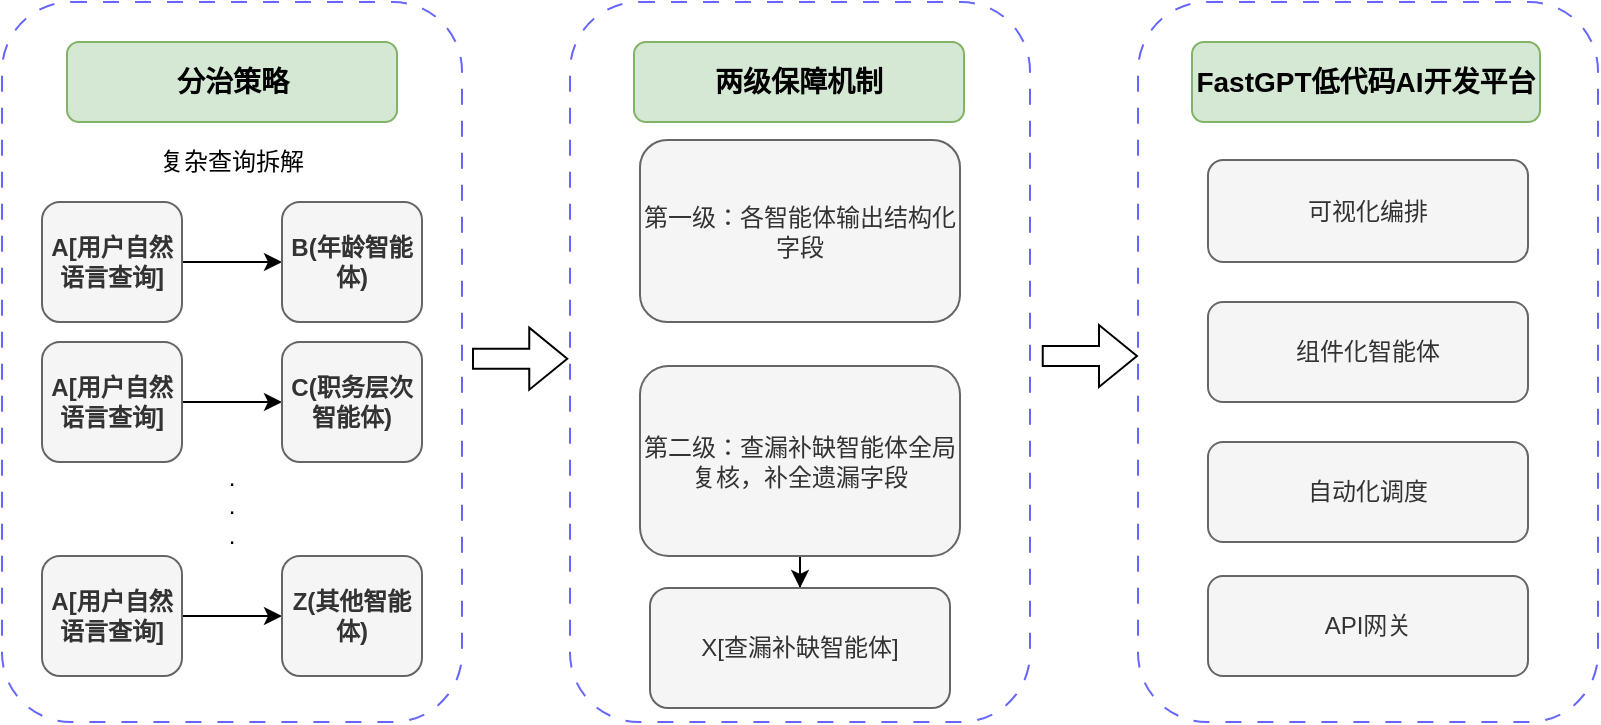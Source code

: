 <mxfile version="27.1.4">
  <diagram name="第 1 页" id="09STBuvrKxEiNlCJ8EvK">
    <mxGraphModel dx="1048" dy="537" grid="1" gridSize="10" guides="1" tooltips="1" connect="1" arrows="1" fold="1" page="1" pageScale="1" pageWidth="827" pageHeight="1169" math="0" shadow="0">
      <root>
        <mxCell id="0" />
        <mxCell id="1" parent="0" />
        <mxCell id="aTH7eMplYvIqbtC05RKQ-2" value="&lt;div&gt;复杂查询拆解&lt;/div&gt;&lt;div&gt;&lt;br&gt;&lt;/div&gt;&lt;div&gt;&lt;br&gt;&lt;/div&gt;&lt;div&gt;&lt;br&gt;&lt;/div&gt;&lt;div&gt;&lt;br&gt;&lt;/div&gt;&lt;div&gt;&lt;br&gt;&lt;/div&gt;&lt;div&gt;&lt;br&gt;&lt;/div&gt;&lt;div&gt;&lt;br&gt;&lt;/div&gt;&lt;div&gt;&lt;br&gt;&lt;/div&gt;&lt;div&gt;&lt;br&gt;&lt;/div&gt;&lt;div&gt;&lt;br&gt;&lt;/div&gt;&lt;div&gt;.&lt;/div&gt;&lt;div&gt;.&lt;/div&gt;&lt;div&gt;.&lt;/div&gt;&lt;div&gt;&lt;br&gt;&lt;/div&gt;" style="rounded=1;whiteSpace=wrap;html=1;fillColor=none;strokeColor=#6666FF;dashed=1;dashPattern=8 8;" parent="1" vertex="1">
          <mxGeometry x="18" y="70" width="230" height="360" as="geometry" />
        </mxCell>
        <mxCell id="aTH7eMplYvIqbtC05RKQ-5" value="" style="edgeStyle=orthogonalEdgeStyle;rounded=0;orthogonalLoop=1;jettySize=auto;html=1;" parent="1" source="aTH7eMplYvIqbtC05RKQ-3" target="aTH7eMplYvIqbtC05RKQ-4" edge="1">
          <mxGeometry relative="1" as="geometry" />
        </mxCell>
        <mxCell id="aTH7eMplYvIqbtC05RKQ-3" value="&lt;b&gt;A[用户自然语言查询]&lt;/b&gt;" style="rounded=1;whiteSpace=wrap;html=1;fillColor=#f5f5f5;strokeColor=#666666;fontColor=#333333;" parent="1" vertex="1">
          <mxGeometry x="38" y="170" width="70" height="60" as="geometry" />
        </mxCell>
        <mxCell id="aTH7eMplYvIqbtC05RKQ-4" value="&lt;b&gt;B(年龄智能体)&lt;/b&gt;" style="whiteSpace=wrap;html=1;rounded=1;fillColor=#f5f5f5;strokeColor=#666666;fontColor=#333333;" parent="1" vertex="1">
          <mxGeometry x="158" y="170" width="70" height="60" as="geometry" />
        </mxCell>
        <mxCell id="aTH7eMplYvIqbtC05RKQ-8" value="" style="edgeStyle=orthogonalEdgeStyle;rounded=0;orthogonalLoop=1;jettySize=auto;html=1;" parent="1" source="aTH7eMplYvIqbtC05RKQ-6" target="aTH7eMplYvIqbtC05RKQ-7" edge="1">
          <mxGeometry relative="1" as="geometry" />
        </mxCell>
        <mxCell id="aTH7eMplYvIqbtC05RKQ-6" value="&lt;b&gt;A[用户自然语言查询]&lt;/b&gt;" style="rounded=1;whiteSpace=wrap;html=1;fillColor=#f5f5f5;strokeColor=#666666;fontColor=#333333;" parent="1" vertex="1">
          <mxGeometry x="38" y="240" width="70" height="60" as="geometry" />
        </mxCell>
        <mxCell id="aTH7eMplYvIqbtC05RKQ-7" value="&lt;b&gt;C(职务层次智能体)&lt;/b&gt;" style="whiteSpace=wrap;html=1;rounded=1;fillColor=#f5f5f5;strokeColor=#666666;fontColor=#333333;" parent="1" vertex="1">
          <mxGeometry x="158" y="240" width="70" height="60" as="geometry" />
        </mxCell>
        <mxCell id="aTH7eMplYvIqbtC05RKQ-11" value="" style="edgeStyle=orthogonalEdgeStyle;rounded=0;orthogonalLoop=1;jettySize=auto;html=1;" parent="1" source="aTH7eMplYvIqbtC05RKQ-9" target="aTH7eMplYvIqbtC05RKQ-10" edge="1">
          <mxGeometry relative="1" as="geometry" />
        </mxCell>
        <mxCell id="aTH7eMplYvIqbtC05RKQ-9" value="&lt;b&gt;A[用户自然语言查询]&lt;/b&gt;" style="rounded=1;whiteSpace=wrap;html=1;fillColor=#f5f5f5;strokeColor=#666666;fontColor=#333333;" parent="1" vertex="1">
          <mxGeometry x="38" y="347" width="70" height="60" as="geometry" />
        </mxCell>
        <mxCell id="aTH7eMplYvIqbtC05RKQ-10" value="&lt;b&gt;Z(其他智能体)&lt;/b&gt;" style="whiteSpace=wrap;html=1;rounded=1;fillColor=#f5f5f5;strokeColor=#666666;fontColor=#333333;" parent="1" vertex="1">
          <mxGeometry x="158" y="347" width="70" height="60" as="geometry" />
        </mxCell>
        <mxCell id="aTH7eMplYvIqbtC05RKQ-13" value="&lt;b&gt;&lt;font style=&quot;font-size: 14px;&quot;&gt;分治策略&lt;/font&gt;&lt;/b&gt;" style="rounded=1;whiteSpace=wrap;html=1;fillColor=#d5e8d4;strokeColor=#82b366;" parent="1" vertex="1">
          <mxGeometry x="50.5" y="90" width="165" height="40" as="geometry" />
        </mxCell>
        <mxCell id="aTH7eMplYvIqbtC05RKQ-14" value="" style="rounded=1;whiteSpace=wrap;html=1;fillColor=none;strokeColor=#6666FF;dashed=1;dashPattern=8 8;" parent="1" vertex="1">
          <mxGeometry x="302" y="70" width="230" height="360" as="geometry" />
        </mxCell>
        <mxCell id="aTH7eMplYvIqbtC05RKQ-15" value="第一级：各智能体输出结构化字段" style="rounded=1;whiteSpace=wrap;html=1;fillColor=#f5f5f5;strokeColor=#666666;fontColor=#333333;" parent="1" vertex="1">
          <mxGeometry x="337" y="139" width="160" height="91" as="geometry" />
        </mxCell>
        <mxCell id="aTH7eMplYvIqbtC05RKQ-18" value="" style="edgeStyle=orthogonalEdgeStyle;rounded=0;orthogonalLoop=1;jettySize=auto;html=1;" parent="1" source="aTH7eMplYvIqbtC05RKQ-16" target="aTH7eMplYvIqbtC05RKQ-17" edge="1">
          <mxGeometry relative="1" as="geometry" />
        </mxCell>
        <mxCell id="aTH7eMplYvIqbtC05RKQ-16" value="第二级：查漏补缺智能体全局复核，补全遗漏字段" style="rounded=1;whiteSpace=wrap;html=1;fillColor=#f5f5f5;strokeColor=#666666;fontColor=#333333;" parent="1" vertex="1">
          <mxGeometry x="337" y="252" width="160" height="95" as="geometry" />
        </mxCell>
        <mxCell id="aTH7eMplYvIqbtC05RKQ-17" value="X[查漏补缺智能体]" style="whiteSpace=wrap;html=1;rounded=1;fillColor=#f5f5f5;strokeColor=#666666;fontColor=#333333;" parent="1" vertex="1">
          <mxGeometry x="342" y="363" width="150" height="60" as="geometry" />
        </mxCell>
        <mxCell id="aTH7eMplYvIqbtC05RKQ-19" value="&lt;b&gt;&lt;font style=&quot;font-size: 14px;&quot;&gt;两级保障机制&lt;/font&gt;&lt;/b&gt;" style="rounded=1;whiteSpace=wrap;html=1;fillColor=#d5e8d4;strokeColor=#82b366;" parent="1" vertex="1">
          <mxGeometry x="334" y="90" width="165" height="40" as="geometry" />
        </mxCell>
        <mxCell id="aTH7eMplYvIqbtC05RKQ-20" value="" style="rounded=1;whiteSpace=wrap;html=1;fillColor=none;strokeColor=#6666FF;dashed=1;dashPattern=8 8;" parent="1" vertex="1">
          <mxGeometry x="586" y="70" width="230" height="360" as="geometry" />
        </mxCell>
        <mxCell id="aTH7eMplYvIqbtC05RKQ-21" value="可视化编排" style="rounded=1;whiteSpace=wrap;html=1;fillColor=#f5f5f5;strokeColor=#666666;fontColor=#333333;" parent="1" vertex="1">
          <mxGeometry x="621" y="149" width="160" height="51" as="geometry" />
        </mxCell>
        <mxCell id="aTH7eMplYvIqbtC05RKQ-22" value="组件化智能体" style="rounded=1;whiteSpace=wrap;html=1;fillColor=#f5f5f5;strokeColor=#666666;fontColor=#333333;" parent="1" vertex="1">
          <mxGeometry x="621" y="220" width="160" height="50" as="geometry" />
        </mxCell>
        <mxCell id="aTH7eMplYvIqbtC05RKQ-23" value="自动化调度" style="rounded=1;whiteSpace=wrap;html=1;fillColor=#f5f5f5;fontColor=#333333;strokeColor=#666666;" parent="1" vertex="1">
          <mxGeometry x="621" y="290" width="160" height="50" as="geometry" />
        </mxCell>
        <mxCell id="aTH7eMplYvIqbtC05RKQ-24" value="API网关" style="rounded=1;whiteSpace=wrap;html=1;fillColor=#f5f5f5;fontColor=#333333;strokeColor=#666666;" parent="1" vertex="1">
          <mxGeometry x="621" y="357" width="160" height="50" as="geometry" />
        </mxCell>
        <mxCell id="aTH7eMplYvIqbtC05RKQ-25" value="&lt;b&gt;&lt;font style=&quot;font-size: 14px;&quot;&gt;FastGPT低代码AI开发平台&lt;/font&gt;&lt;/b&gt;" style="rounded=1;whiteSpace=wrap;html=1;fillColor=#d5e8d4;strokeColor=#82b366;" parent="1" vertex="1">
          <mxGeometry x="613" y="90" width="174" height="40" as="geometry" />
        </mxCell>
        <mxCell id="QfqMoneOolFX8Ff7_0rI-3" value="" style="shape=flexArrow;endArrow=classic;html=1;rounded=0;" edge="1" parent="1">
          <mxGeometry width="50" height="50" relative="1" as="geometry">
            <mxPoint x="253" y="248.33" as="sourcePoint" />
            <mxPoint x="301.13" y="248.33" as="targetPoint" />
          </mxGeometry>
        </mxCell>
        <mxCell id="QfqMoneOolFX8Ff7_0rI-4" value="" style="shape=flexArrow;endArrow=classic;html=1;rounded=0;" edge="1" parent="1">
          <mxGeometry width="50" height="50" relative="1" as="geometry">
            <mxPoint x="537.87" y="247" as="sourcePoint" />
            <mxPoint x="586" y="247" as="targetPoint" />
          </mxGeometry>
        </mxCell>
      </root>
    </mxGraphModel>
  </diagram>
</mxfile>
